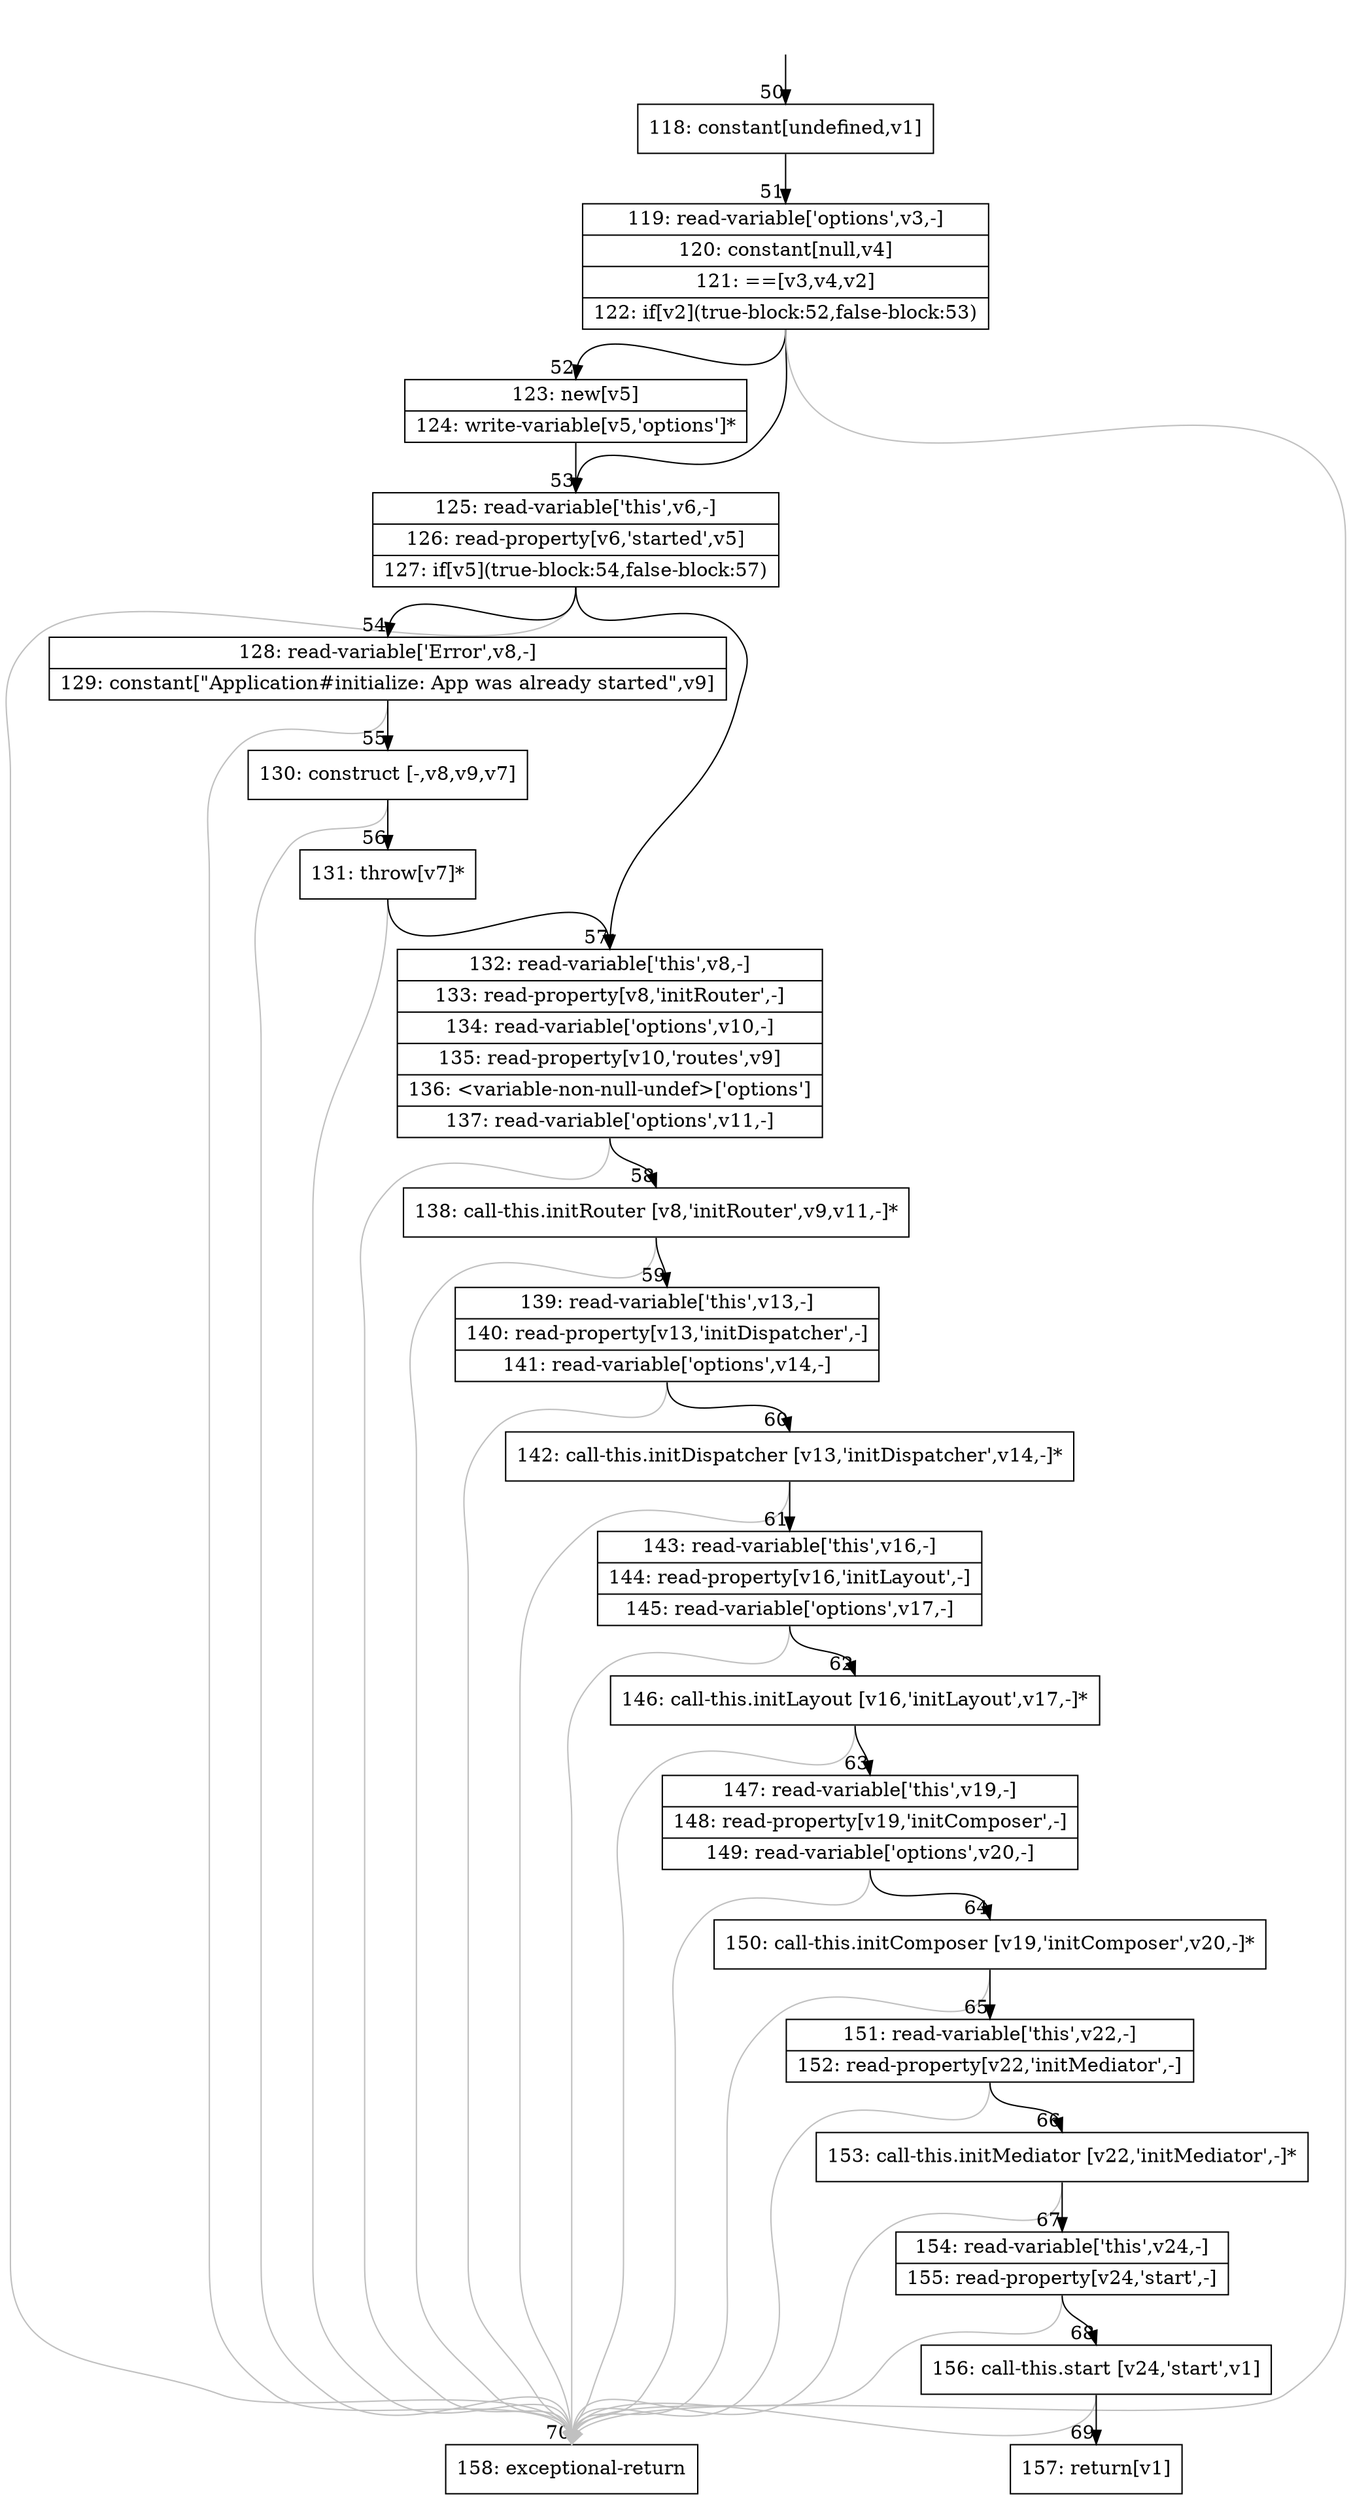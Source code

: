 digraph {
rankdir="TD"
BB_entry11[shape=none,label=""];
BB_entry11 -> BB50 [tailport=s, headport=n, headlabel="    50"]
BB50 [shape=record label="{118: constant[undefined,v1]}" ] 
BB50 -> BB51 [tailport=s, headport=n, headlabel="      51"]
BB51 [shape=record label="{119: read-variable['options',v3,-]|120: constant[null,v4]|121: ==[v3,v4,v2]|122: if[v2](true-block:52,false-block:53)}" ] 
BB51 -> BB52 [tailport=s, headport=n, headlabel="      52"]
BB51 -> BB53 [tailport=s, headport=n, headlabel="      53"]
BB51 -> BB70 [tailport=s, headport=n, color=gray, headlabel="      70"]
BB52 [shape=record label="{123: new[v5]|124: write-variable[v5,'options']*}" ] 
BB52 -> BB53 [tailport=s, headport=n]
BB53 [shape=record label="{125: read-variable['this',v6,-]|126: read-property[v6,'started',v5]|127: if[v5](true-block:54,false-block:57)}" ] 
BB53 -> BB54 [tailport=s, headport=n, headlabel="      54"]
BB53 -> BB57 [tailport=s, headport=n, headlabel="      57"]
BB53 -> BB70 [tailport=s, headport=n, color=gray]
BB54 [shape=record label="{128: read-variable['Error',v8,-]|129: constant[\"Application#initialize: App was already started\",v9]}" ] 
BB54 -> BB55 [tailport=s, headport=n, headlabel="      55"]
BB54 -> BB70 [tailport=s, headport=n, color=gray]
BB55 [shape=record label="{130: construct [-,v8,v9,v7]}" ] 
BB55 -> BB56 [tailport=s, headport=n, headlabel="      56"]
BB55 -> BB70 [tailport=s, headport=n, color=gray]
BB56 [shape=record label="{131: throw[v7]*}" ] 
BB56 -> BB57 [tailport=s, headport=n]
BB56 -> BB70 [tailport=s, headport=n, color=gray]
BB57 [shape=record label="{132: read-variable['this',v8,-]|133: read-property[v8,'initRouter',-]|134: read-variable['options',v10,-]|135: read-property[v10,'routes',v9]|136: \<variable-non-null-undef\>['options']|137: read-variable['options',v11,-]}" ] 
BB57 -> BB58 [tailport=s, headport=n, headlabel="      58"]
BB57 -> BB70 [tailport=s, headport=n, color=gray]
BB58 [shape=record label="{138: call-this.initRouter [v8,'initRouter',v9,v11,-]*}" ] 
BB58 -> BB59 [tailport=s, headport=n, headlabel="      59"]
BB58 -> BB70 [tailport=s, headport=n, color=gray]
BB59 [shape=record label="{139: read-variable['this',v13,-]|140: read-property[v13,'initDispatcher',-]|141: read-variable['options',v14,-]}" ] 
BB59 -> BB60 [tailport=s, headport=n, headlabel="      60"]
BB59 -> BB70 [tailport=s, headport=n, color=gray]
BB60 [shape=record label="{142: call-this.initDispatcher [v13,'initDispatcher',v14,-]*}" ] 
BB60 -> BB61 [tailport=s, headport=n, headlabel="      61"]
BB60 -> BB70 [tailport=s, headport=n, color=gray]
BB61 [shape=record label="{143: read-variable['this',v16,-]|144: read-property[v16,'initLayout',-]|145: read-variable['options',v17,-]}" ] 
BB61 -> BB62 [tailport=s, headport=n, headlabel="      62"]
BB61 -> BB70 [tailport=s, headport=n, color=gray]
BB62 [shape=record label="{146: call-this.initLayout [v16,'initLayout',v17,-]*}" ] 
BB62 -> BB63 [tailport=s, headport=n, headlabel="      63"]
BB62 -> BB70 [tailport=s, headport=n, color=gray]
BB63 [shape=record label="{147: read-variable['this',v19,-]|148: read-property[v19,'initComposer',-]|149: read-variable['options',v20,-]}" ] 
BB63 -> BB64 [tailport=s, headport=n, headlabel="      64"]
BB63 -> BB70 [tailport=s, headport=n, color=gray]
BB64 [shape=record label="{150: call-this.initComposer [v19,'initComposer',v20,-]*}" ] 
BB64 -> BB65 [tailport=s, headport=n, headlabel="      65"]
BB64 -> BB70 [tailport=s, headport=n, color=gray]
BB65 [shape=record label="{151: read-variable['this',v22,-]|152: read-property[v22,'initMediator',-]}" ] 
BB65 -> BB66 [tailport=s, headport=n, headlabel="      66"]
BB65 -> BB70 [tailport=s, headport=n, color=gray]
BB66 [shape=record label="{153: call-this.initMediator [v22,'initMediator',-]*}" ] 
BB66 -> BB67 [tailport=s, headport=n, headlabel="      67"]
BB66 -> BB70 [tailport=s, headport=n, color=gray]
BB67 [shape=record label="{154: read-variable['this',v24,-]|155: read-property[v24,'start',-]}" ] 
BB67 -> BB68 [tailport=s, headport=n, headlabel="      68"]
BB67 -> BB70 [tailport=s, headport=n, color=gray]
BB68 [shape=record label="{156: call-this.start [v24,'start',v1]}" ] 
BB68 -> BB69 [tailport=s, headport=n, headlabel="      69"]
BB68 -> BB70 [tailport=s, headport=n, color=gray]
BB69 [shape=record label="{157: return[v1]}" ] 
BB70 [shape=record label="{158: exceptional-return}" ] 
//#$~ 93
}
